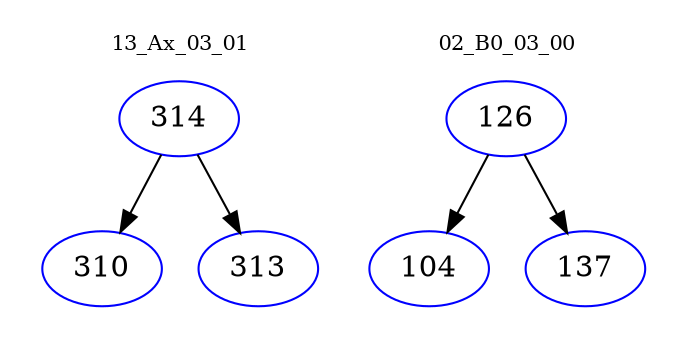 digraph{
subgraph cluster_0 {
color = white
label = "13_Ax_03_01";
fontsize=10;
T0_314 [label="314", color="blue"]
T0_314 -> T0_310 [color="black"]
T0_310 [label="310", color="blue"]
T0_314 -> T0_313 [color="black"]
T0_313 [label="313", color="blue"]
}
subgraph cluster_1 {
color = white
label = "02_B0_03_00";
fontsize=10;
T1_126 [label="126", color="blue"]
T1_126 -> T1_104 [color="black"]
T1_104 [label="104", color="blue"]
T1_126 -> T1_137 [color="black"]
T1_137 [label="137", color="blue"]
}
}

